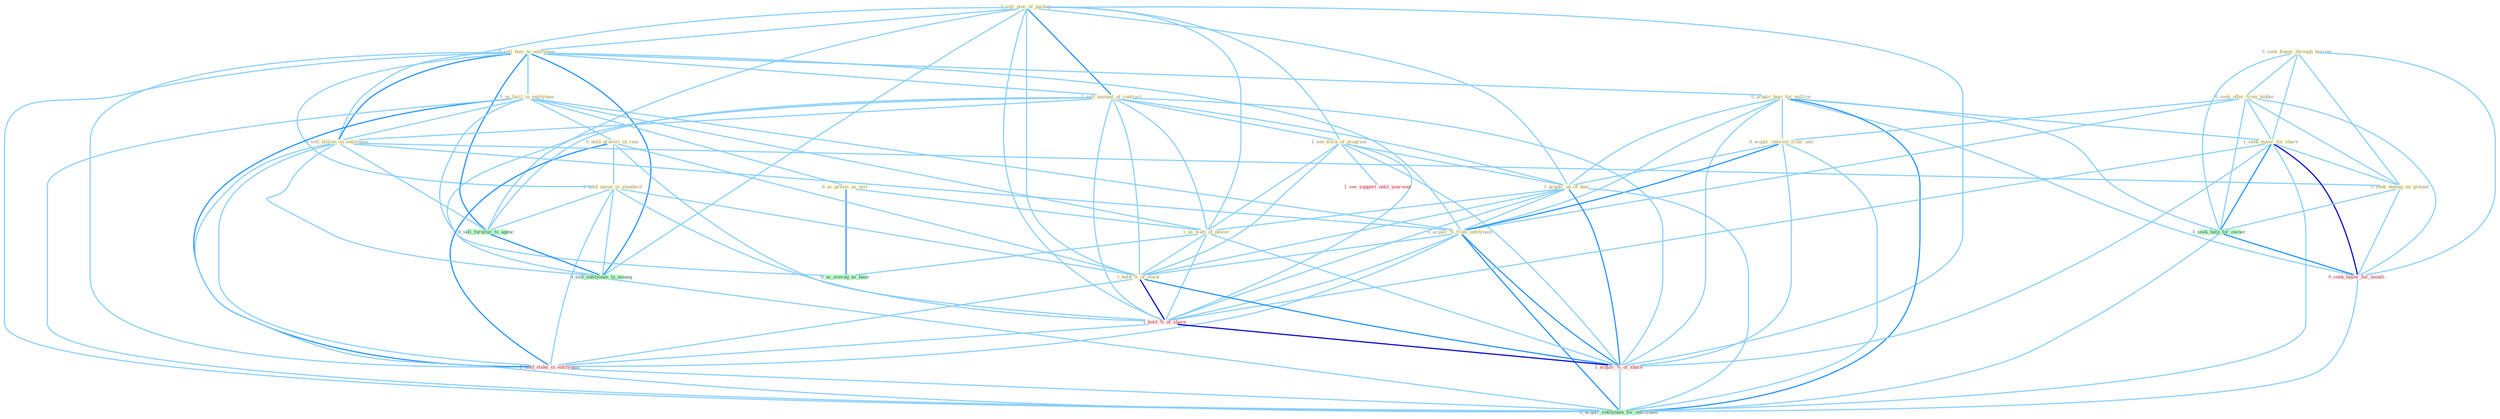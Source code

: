 Graph G{ 
    node
    [shape=polygon,style=filled,width=.5,height=.06,color="#BDFCC9",fixedsize=true,fontsize=4,
    fontcolor="#2f4f4f"];
    {node
    [color="#ffffe0", fontcolor="#8b7d6b"] "1_sell_piec_of_packag " "0_sell_busi_to_entitynam " "0_seek_financ_through_borrow " "1_us_facil_in_entitynam " "1_sell_amount_of_contract " "0_us_provis_as_test " "0_hold_groceri_in_rear " "0_acquir_busi_for_million " "0_sell_billion_on_entitynam " "1_see_flock_of_program " "0_hold_anyon_to_standard " "0_seek_offer_from_bidder " "0_acquir_interest_from_unit " "1_acquir_on_of_busi " "0_acquir_%_from_entitynam " "1_us_watt_of_power " "1_seek_buyer_for_share " "0_seek_damag_on_ground " "1_hold_%_of_stock "}
{node [color="#fff0f5", fontcolor="#b22222"] "1_hold_%_of_share " "1_hold_stake_in_entitynam " "0_seek_buyer_for_month " "1_acquir_%_of_share " "1_see_support_until_yearnum "}
edge [color="#B0E2FF"];

	"1_sell_piec_of_packag " -- "0_sell_busi_to_entitynam " [w="1", color="#87cefa" ];
	"1_sell_piec_of_packag " -- "1_sell_amount_of_contract " [w="2", color="#1e90ff" , len=0.8];
	"1_sell_piec_of_packag " -- "0_sell_billion_on_entitynam " [w="1", color="#87cefa" ];
	"1_sell_piec_of_packag " -- "1_see_flock_of_program " [w="1", color="#87cefa" ];
	"1_sell_piec_of_packag " -- "1_acquir_on_of_busi " [w="1", color="#87cefa" ];
	"1_sell_piec_of_packag " -- "1_us_watt_of_power " [w="1", color="#87cefa" ];
	"1_sell_piec_of_packag " -- "1_hold_%_of_stock " [w="1", color="#87cefa" ];
	"1_sell_piec_of_packag " -- "1_hold_%_of_share " [w="1", color="#87cefa" ];
	"1_sell_piec_of_packag " -- "1_acquir_%_of_share " [w="1", color="#87cefa" ];
	"1_sell_piec_of_packag " -- "0_sell_furnitur_to_agenc " [w="1", color="#87cefa" ];
	"1_sell_piec_of_packag " -- "0_sell_entitynam_to_manag " [w="1", color="#87cefa" ];
	"0_sell_busi_to_entitynam " -- "1_us_facil_in_entitynam " [w="1", color="#87cefa" ];
	"0_sell_busi_to_entitynam " -- "1_sell_amount_of_contract " [w="1", color="#87cefa" ];
	"0_sell_busi_to_entitynam " -- "0_acquir_busi_for_million " [w="1", color="#87cefa" ];
	"0_sell_busi_to_entitynam " -- "0_sell_billion_on_entitynam " [w="2", color="#1e90ff" , len=0.8];
	"0_sell_busi_to_entitynam " -- "0_hold_anyon_to_standard " [w="1", color="#87cefa" ];
	"0_sell_busi_to_entitynam " -- "0_acquir_%_from_entitynam " [w="1", color="#87cefa" ];
	"0_sell_busi_to_entitynam " -- "1_hold_stake_in_entitynam " [w="1", color="#87cefa" ];
	"0_sell_busi_to_entitynam " -- "0_sell_furnitur_to_agenc " [w="2", color="#1e90ff" , len=0.8];
	"0_sell_busi_to_entitynam " -- "0_sell_entitynam_to_manag " [w="2", color="#1e90ff" , len=0.8];
	"0_sell_busi_to_entitynam " -- "0_acquir_entitynam_for_entitynam " [w="1", color="#87cefa" ];
	"0_seek_financ_through_borrow " -- "0_seek_offer_from_bidder " [w="1", color="#87cefa" ];
	"0_seek_financ_through_borrow " -- "1_seek_buyer_for_share " [w="1", color="#87cefa" ];
	"0_seek_financ_through_borrow " -- "0_seek_damag_on_ground " [w="1", color="#87cefa" ];
	"0_seek_financ_through_borrow " -- "1_seek_help_for_owner " [w="1", color="#87cefa" ];
	"0_seek_financ_through_borrow " -- "0_seek_buyer_for_month " [w="1", color="#87cefa" ];
	"1_us_facil_in_entitynam " -- "0_us_provis_as_test " [w="1", color="#87cefa" ];
	"1_us_facil_in_entitynam " -- "0_hold_groceri_in_rear " [w="1", color="#87cefa" ];
	"1_us_facil_in_entitynam " -- "0_sell_billion_on_entitynam " [w="1", color="#87cefa" ];
	"1_us_facil_in_entitynam " -- "0_acquir_%_from_entitynam " [w="1", color="#87cefa" ];
	"1_us_facil_in_entitynam " -- "1_us_watt_of_power " [w="1", color="#87cefa" ];
	"1_us_facil_in_entitynam " -- "1_hold_stake_in_entitynam " [w="2", color="#1e90ff" , len=0.8];
	"1_us_facil_in_entitynam " -- "0_us_averag_as_base " [w="1", color="#87cefa" ];
	"1_us_facil_in_entitynam " -- "0_acquir_entitynam_for_entitynam " [w="1", color="#87cefa" ];
	"1_sell_amount_of_contract " -- "0_sell_billion_on_entitynam " [w="1", color="#87cefa" ];
	"1_sell_amount_of_contract " -- "1_see_flock_of_program " [w="1", color="#87cefa" ];
	"1_sell_amount_of_contract " -- "1_acquir_on_of_busi " [w="1", color="#87cefa" ];
	"1_sell_amount_of_contract " -- "1_us_watt_of_power " [w="1", color="#87cefa" ];
	"1_sell_amount_of_contract " -- "1_hold_%_of_stock " [w="1", color="#87cefa" ];
	"1_sell_amount_of_contract " -- "1_hold_%_of_share " [w="1", color="#87cefa" ];
	"1_sell_amount_of_contract " -- "1_acquir_%_of_share " [w="1", color="#87cefa" ];
	"1_sell_amount_of_contract " -- "0_sell_furnitur_to_agenc " [w="1", color="#87cefa" ];
	"1_sell_amount_of_contract " -- "0_sell_entitynam_to_manag " [w="1", color="#87cefa" ];
	"0_us_provis_as_test " -- "1_us_watt_of_power " [w="1", color="#87cefa" ];
	"0_us_provis_as_test " -- "0_us_averag_as_base " [w="2", color="#1e90ff" , len=0.8];
	"0_hold_groceri_in_rear " -- "0_hold_anyon_to_standard " [w="1", color="#87cefa" ];
	"0_hold_groceri_in_rear " -- "1_hold_%_of_stock " [w="1", color="#87cefa" ];
	"0_hold_groceri_in_rear " -- "1_hold_%_of_share " [w="1", color="#87cefa" ];
	"0_hold_groceri_in_rear " -- "1_hold_stake_in_entitynam " [w="2", color="#1e90ff" , len=0.8];
	"0_acquir_busi_for_million " -- "0_acquir_interest_from_unit " [w="1", color="#87cefa" ];
	"0_acquir_busi_for_million " -- "1_acquir_on_of_busi " [w="1", color="#87cefa" ];
	"0_acquir_busi_for_million " -- "0_acquir_%_from_entitynam " [w="1", color="#87cefa" ];
	"0_acquir_busi_for_million " -- "1_seek_buyer_for_share " [w="1", color="#87cefa" ];
	"0_acquir_busi_for_million " -- "1_seek_help_for_owner " [w="1", color="#87cefa" ];
	"0_acquir_busi_for_million " -- "0_seek_buyer_for_month " [w="1", color="#87cefa" ];
	"0_acquir_busi_for_million " -- "1_acquir_%_of_share " [w="1", color="#87cefa" ];
	"0_acquir_busi_for_million " -- "0_acquir_entitynam_for_entitynam " [w="2", color="#1e90ff" , len=0.8];
	"0_sell_billion_on_entitynam " -- "0_acquir_%_from_entitynam " [w="1", color="#87cefa" ];
	"0_sell_billion_on_entitynam " -- "0_seek_damag_on_ground " [w="1", color="#87cefa" ];
	"0_sell_billion_on_entitynam " -- "1_hold_stake_in_entitynam " [w="1", color="#87cefa" ];
	"0_sell_billion_on_entitynam " -- "0_sell_furnitur_to_agenc " [w="1", color="#87cefa" ];
	"0_sell_billion_on_entitynam " -- "0_sell_entitynam_to_manag " [w="1", color="#87cefa" ];
	"0_sell_billion_on_entitynam " -- "0_acquir_entitynam_for_entitynam " [w="1", color="#87cefa" ];
	"1_see_flock_of_program " -- "1_acquir_on_of_busi " [w="1", color="#87cefa" ];
	"1_see_flock_of_program " -- "1_us_watt_of_power " [w="1", color="#87cefa" ];
	"1_see_flock_of_program " -- "1_hold_%_of_stock " [w="1", color="#87cefa" ];
	"1_see_flock_of_program " -- "1_hold_%_of_share " [w="1", color="#87cefa" ];
	"1_see_flock_of_program " -- "1_acquir_%_of_share " [w="1", color="#87cefa" ];
	"1_see_flock_of_program " -- "1_see_support_until_yearnum " [w="1", color="#87cefa" ];
	"0_hold_anyon_to_standard " -- "1_hold_%_of_stock " [w="1", color="#87cefa" ];
	"0_hold_anyon_to_standard " -- "1_hold_%_of_share " [w="1", color="#87cefa" ];
	"0_hold_anyon_to_standard " -- "1_hold_stake_in_entitynam " [w="1", color="#87cefa" ];
	"0_hold_anyon_to_standard " -- "0_sell_furnitur_to_agenc " [w="1", color="#87cefa" ];
	"0_hold_anyon_to_standard " -- "0_sell_entitynam_to_manag " [w="1", color="#87cefa" ];
	"0_seek_offer_from_bidder " -- "0_acquir_interest_from_unit " [w="1", color="#87cefa" ];
	"0_seek_offer_from_bidder " -- "0_acquir_%_from_entitynam " [w="1", color="#87cefa" ];
	"0_seek_offer_from_bidder " -- "1_seek_buyer_for_share " [w="1", color="#87cefa" ];
	"0_seek_offer_from_bidder " -- "0_seek_damag_on_ground " [w="1", color="#87cefa" ];
	"0_seek_offer_from_bidder " -- "1_seek_help_for_owner " [w="1", color="#87cefa" ];
	"0_seek_offer_from_bidder " -- "0_seek_buyer_for_month " [w="1", color="#87cefa" ];
	"0_acquir_interest_from_unit " -- "1_acquir_on_of_busi " [w="1", color="#87cefa" ];
	"0_acquir_interest_from_unit " -- "0_acquir_%_from_entitynam " [w="2", color="#1e90ff" , len=0.8];
	"0_acquir_interest_from_unit " -- "1_acquir_%_of_share " [w="1", color="#87cefa" ];
	"0_acquir_interest_from_unit " -- "0_acquir_entitynam_for_entitynam " [w="1", color="#87cefa" ];
	"1_acquir_on_of_busi " -- "0_acquir_%_from_entitynam " [w="1", color="#87cefa" ];
	"1_acquir_on_of_busi " -- "1_us_watt_of_power " [w="1", color="#87cefa" ];
	"1_acquir_on_of_busi " -- "1_hold_%_of_stock " [w="1", color="#87cefa" ];
	"1_acquir_on_of_busi " -- "1_hold_%_of_share " [w="1", color="#87cefa" ];
	"1_acquir_on_of_busi " -- "1_acquir_%_of_share " [w="2", color="#1e90ff" , len=0.8];
	"1_acquir_on_of_busi " -- "0_acquir_entitynam_for_entitynam " [w="1", color="#87cefa" ];
	"0_acquir_%_from_entitynam " -- "1_hold_%_of_stock " [w="1", color="#87cefa" ];
	"0_acquir_%_from_entitynam " -- "1_hold_%_of_share " [w="1", color="#87cefa" ];
	"0_acquir_%_from_entitynam " -- "1_hold_stake_in_entitynam " [w="1", color="#87cefa" ];
	"0_acquir_%_from_entitynam " -- "1_acquir_%_of_share " [w="2", color="#1e90ff" , len=0.8];
	"0_acquir_%_from_entitynam " -- "0_acquir_entitynam_for_entitynam " [w="2", color="#1e90ff" , len=0.8];
	"1_us_watt_of_power " -- "1_hold_%_of_stock " [w="1", color="#87cefa" ];
	"1_us_watt_of_power " -- "1_hold_%_of_share " [w="1", color="#87cefa" ];
	"1_us_watt_of_power " -- "1_acquir_%_of_share " [w="1", color="#87cefa" ];
	"1_us_watt_of_power " -- "0_us_averag_as_base " [w="1", color="#87cefa" ];
	"1_seek_buyer_for_share " -- "0_seek_damag_on_ground " [w="1", color="#87cefa" ];
	"1_seek_buyer_for_share " -- "1_hold_%_of_share " [w="1", color="#87cefa" ];
	"1_seek_buyer_for_share " -- "1_seek_help_for_owner " [w="2", color="#1e90ff" , len=0.8];
	"1_seek_buyer_for_share " -- "0_seek_buyer_for_month " [w="3", color="#0000cd" , len=0.6];
	"1_seek_buyer_for_share " -- "1_acquir_%_of_share " [w="1", color="#87cefa" ];
	"1_seek_buyer_for_share " -- "0_acquir_entitynam_for_entitynam " [w="1", color="#87cefa" ];
	"0_seek_damag_on_ground " -- "1_seek_help_for_owner " [w="1", color="#87cefa" ];
	"0_seek_damag_on_ground " -- "0_seek_buyer_for_month " [w="1", color="#87cefa" ];
	"1_hold_%_of_stock " -- "1_hold_%_of_share " [w="3", color="#0000cd" , len=0.6];
	"1_hold_%_of_stock " -- "1_hold_stake_in_entitynam " [w="1", color="#87cefa" ];
	"1_hold_%_of_stock " -- "1_acquir_%_of_share " [w="2", color="#1e90ff" , len=0.8];
	"1_hold_%_of_share " -- "1_hold_stake_in_entitynam " [w="1", color="#87cefa" ];
	"1_hold_%_of_share " -- "1_acquir_%_of_share " [w="3", color="#0000cd" , len=0.6];
	"1_hold_stake_in_entitynam " -- "0_acquir_entitynam_for_entitynam " [w="1", color="#87cefa" ];
	"1_seek_help_for_owner " -- "0_seek_buyer_for_month " [w="2", color="#1e90ff" , len=0.8];
	"1_seek_help_for_owner " -- "0_acquir_entitynam_for_entitynam " [w="1", color="#87cefa" ];
	"0_seek_buyer_for_month " -- "0_acquir_entitynam_for_entitynam " [w="1", color="#87cefa" ];
	"1_acquir_%_of_share " -- "0_acquir_entitynam_for_entitynam " [w="1", color="#87cefa" ];
	"0_sell_furnitur_to_agenc " -- "0_sell_entitynam_to_manag " [w="2", color="#1e90ff" , len=0.8];
	"0_sell_entitynam_to_manag " -- "0_acquir_entitynam_for_entitynam " [w="1", color="#87cefa" ];
}